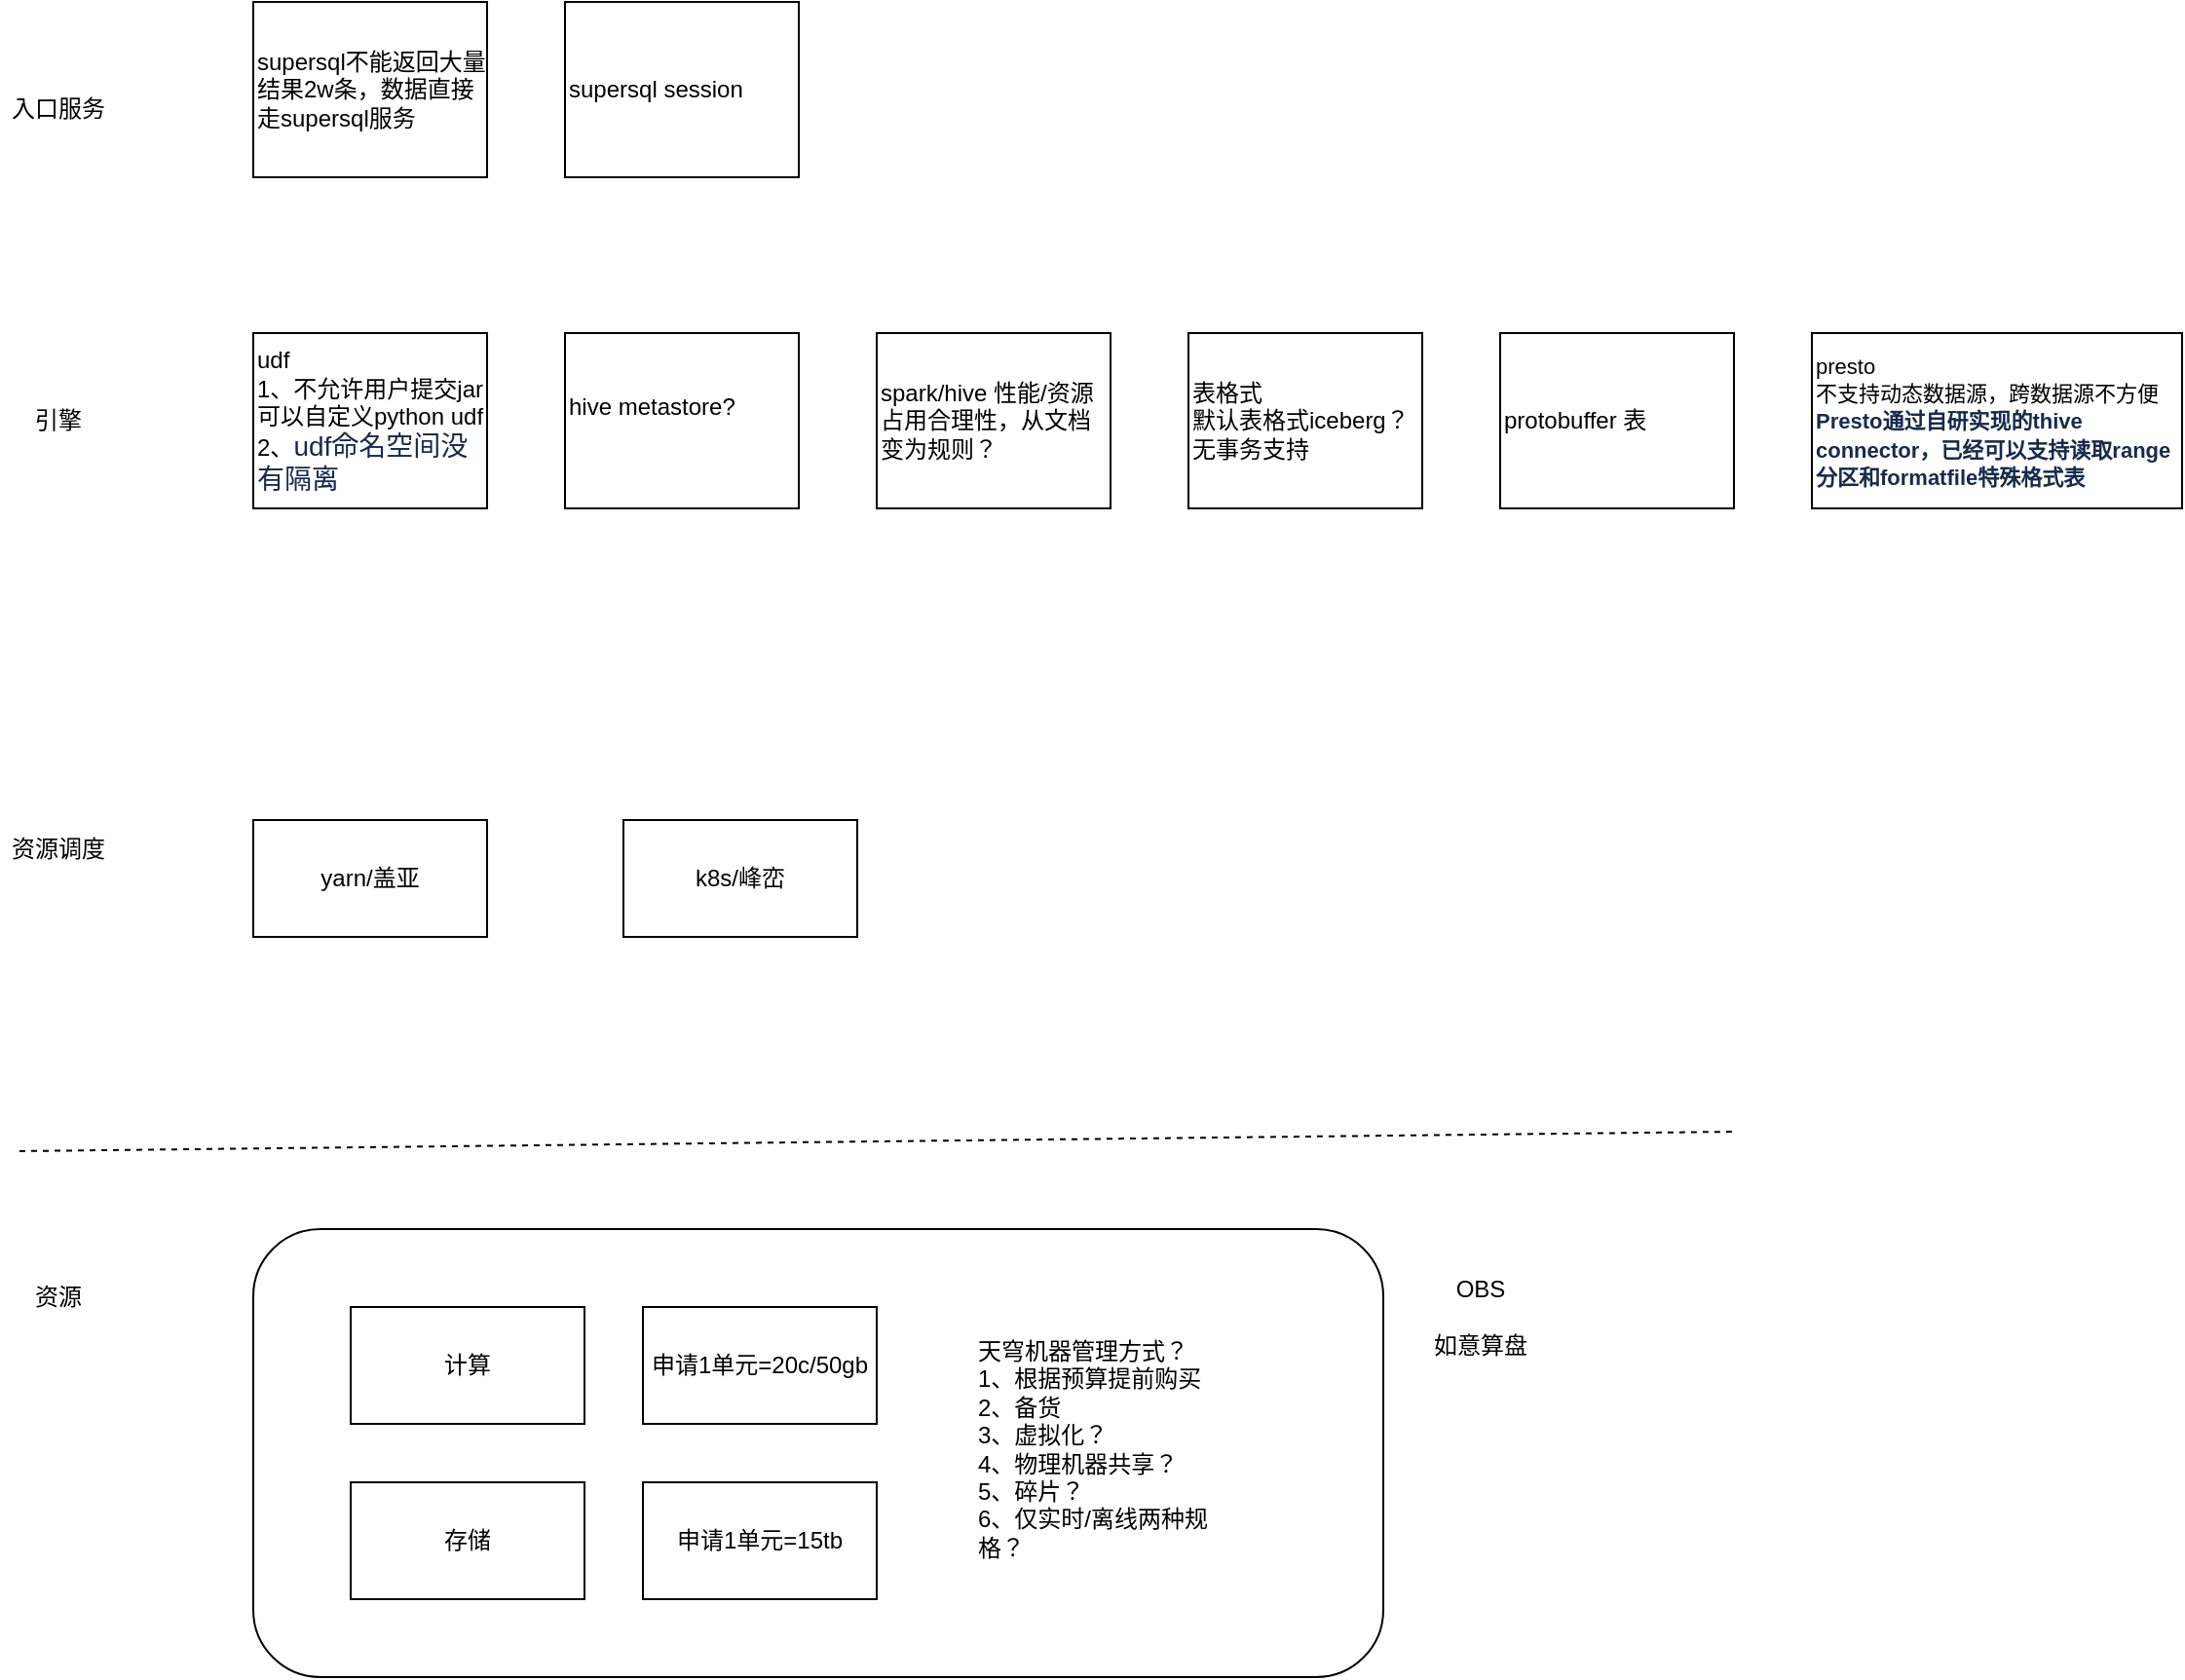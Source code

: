 <mxfile version="17.2.2" type="github">
  <diagram id="w5lNizewJa8qBjK9cvyz" name="Page-1">
    <mxGraphModel dx="2125" dy="1943" grid="1" gridSize="10" guides="1" tooltips="1" connect="1" arrows="1" fold="1" page="1" pageScale="1" pageWidth="827" pageHeight="1169" math="0" shadow="0">
      <root>
        <mxCell id="0" />
        <mxCell id="1" parent="0" />
        <mxCell id="q_4NkeSJCs-L6tbb3dVv-9" value="" style="rounded=1;whiteSpace=wrap;html=1;" vertex="1" parent="1">
          <mxGeometry x="60" y="380" width="580" height="230" as="geometry" />
        </mxCell>
        <mxCell id="q_4NkeSJCs-L6tbb3dVv-5" value="存储" style="rounded=0;whiteSpace=wrap;html=1;" vertex="1" parent="1">
          <mxGeometry x="110" y="510" width="120" height="60" as="geometry" />
        </mxCell>
        <mxCell id="q_4NkeSJCs-L6tbb3dVv-6" value="计算" style="rounded=0;whiteSpace=wrap;html=1;" vertex="1" parent="1">
          <mxGeometry x="110" y="420" width="120" height="60" as="geometry" />
        </mxCell>
        <mxCell id="q_4NkeSJCs-L6tbb3dVv-7" value="申请1单元=15tb" style="rounded=0;whiteSpace=wrap;html=1;" vertex="1" parent="1">
          <mxGeometry x="260" y="510" width="120" height="60" as="geometry" />
        </mxCell>
        <mxCell id="q_4NkeSJCs-L6tbb3dVv-8" value="申请1单元=20c/50gb" style="rounded=0;whiteSpace=wrap;html=1;" vertex="1" parent="1">
          <mxGeometry x="260" y="420" width="120" height="60" as="geometry" />
        </mxCell>
        <mxCell id="q_4NkeSJCs-L6tbb3dVv-10" value="天穹机器管理方式？&lt;br&gt;1、根据预算提前购买&lt;br&gt;2、备货&lt;br&gt;3、虚拟化？&lt;br&gt;4、物理机器共享？&lt;br&gt;5、碎片？&lt;br&gt;6、仅实时/离线两种规格？" style="text;html=1;strokeColor=none;fillColor=none;align=left;verticalAlign=middle;whiteSpace=wrap;rounded=0;" vertex="1" parent="1">
          <mxGeometry x="430" y="415" width="130" height="155" as="geometry" />
        </mxCell>
        <mxCell id="q_4NkeSJCs-L6tbb3dVv-11" value="OBS&lt;br&gt;&lt;br&gt;如意算盘" style="text;html=1;strokeColor=none;fillColor=none;align=center;verticalAlign=middle;whiteSpace=wrap;rounded=0;" vertex="1" parent="1">
          <mxGeometry x="660" y="410" width="60" height="30" as="geometry" />
        </mxCell>
        <mxCell id="q_4NkeSJCs-L6tbb3dVv-12" value="" style="endArrow=none;dashed=1;html=1;rounded=0;" edge="1" parent="1">
          <mxGeometry width="50" height="50" relative="1" as="geometry">
            <mxPoint x="-60" y="340" as="sourcePoint" />
            <mxPoint x="820" y="330" as="targetPoint" />
          </mxGeometry>
        </mxCell>
        <mxCell id="q_4NkeSJCs-L6tbb3dVv-14" value="资源" style="text;html=1;strokeColor=none;fillColor=none;align=center;verticalAlign=middle;whiteSpace=wrap;rounded=0;" vertex="1" parent="1">
          <mxGeometry x="-70" y="400" width="60" height="30" as="geometry" />
        </mxCell>
        <mxCell id="q_4NkeSJCs-L6tbb3dVv-15" value="yarn/盖亚" style="rounded=0;whiteSpace=wrap;html=1;" vertex="1" parent="1">
          <mxGeometry x="60" y="170" width="120" height="60" as="geometry" />
        </mxCell>
        <mxCell id="q_4NkeSJCs-L6tbb3dVv-16" value="资源调度" style="text;html=1;strokeColor=none;fillColor=none;align=center;verticalAlign=middle;whiteSpace=wrap;rounded=0;" vertex="1" parent="1">
          <mxGeometry x="-70" y="170" width="60" height="30" as="geometry" />
        </mxCell>
        <mxCell id="q_4NkeSJCs-L6tbb3dVv-17" value="引擎" style="text;html=1;strokeColor=none;fillColor=none;align=center;verticalAlign=middle;whiteSpace=wrap;rounded=0;" vertex="1" parent="1">
          <mxGeometry x="-70" y="-50" width="60" height="30" as="geometry" />
        </mxCell>
        <mxCell id="q_4NkeSJCs-L6tbb3dVv-18" value="udf&lt;br&gt;1、不允许用户提交jar&lt;br&gt;可以自定义python udf&lt;br&gt;2、&lt;span style=&quot;color: rgb(23 , 43 , 77) ; font-family: , &amp;#34;system-ui&amp;#34; , &amp;#34;segoe ui&amp;#34; , &amp;#34;roboto&amp;#34; , &amp;#34;oxygen&amp;#34; , &amp;#34;ubuntu&amp;#34; , &amp;#34;fira sans&amp;#34; , &amp;#34;droid sans&amp;#34; , &amp;#34;helvetica neue&amp;#34; , sans-serif ; font-size: 14px ; background-color: rgb(255 , 255 , 255)&quot;&gt;udf命名空间没有隔离&lt;/span&gt;" style="rounded=0;whiteSpace=wrap;html=1;align=left;" vertex="1" parent="1">
          <mxGeometry x="60" y="-80" width="120" height="90" as="geometry" />
        </mxCell>
        <mxCell id="q_4NkeSJCs-L6tbb3dVv-20" value="hive metastore?&lt;br&gt;&lt;br&gt;" style="rounded=0;whiteSpace=wrap;html=1;align=left;" vertex="1" parent="1">
          <mxGeometry x="220" y="-80" width="120" height="90" as="geometry" />
        </mxCell>
        <mxCell id="q_4NkeSJCs-L6tbb3dVv-21" value="spark/hive 性能/资源占用合理性，从文档变为规则？" style="rounded=0;whiteSpace=wrap;html=1;align=left;" vertex="1" parent="1">
          <mxGeometry x="380" y="-80" width="120" height="90" as="geometry" />
        </mxCell>
        <mxCell id="q_4NkeSJCs-L6tbb3dVv-22" value="k8s/峰峦" style="rounded=0;whiteSpace=wrap;html=1;" vertex="1" parent="1">
          <mxGeometry x="250" y="170" width="120" height="60" as="geometry" />
        </mxCell>
        <mxCell id="q_4NkeSJCs-L6tbb3dVv-23" value="表格式&lt;br&gt;&lt;span style=&quot;color: rgba(0 , 0 , 0 , 0) ; font-family: monospace ; font-size: 0px&quot;&gt;%3CmxGraphModel%3E%3Croot%3E%3CmxCell%20id%3D%220%22%2F%3E%3CmxCell%20id%3D%221%22%20parent%3D%220%22%2F%3E%3CmxCell%20id%3D%222%22%20value%3D%22spark%2Fhive%20%E6%80%A7%E8%83%BD%2F%E8%B5%84%E6%BA%90%E5%8D%A0%E7%94%A8%E5%90%88%E7%90%86%E6%80%A7%22%20style%3D%22rounded%3D0%3BwhiteSpace%3Dwrap%3Bhtml%3D1%3Balign%3Dleft%3B%22%20vertex%3D%221%22%20parent%3D%221%22%3E%3CmxGeometry%20x%3D%22380%22%20y%3D%22-80%22%20width%3D%22120%22%20height%3D%2290%22%20as%3D%22geometry%22%2F%3E%3C%2FmxCell%3E%3C%2Froot%3E%3C%2FmxGraphModel%3&lt;/span&gt;默认表格式iceberg？&lt;br&gt;无事务支持" style="rounded=0;whiteSpace=wrap;html=1;align=left;" vertex="1" parent="1">
          <mxGeometry x="540" y="-80" width="120" height="90" as="geometry" />
        </mxCell>
        <mxCell id="q_4NkeSJCs-L6tbb3dVv-24" value="protobuffer 表" style="rounded=0;whiteSpace=wrap;html=1;align=left;" vertex="1" parent="1">
          <mxGeometry x="700" y="-80" width="120" height="90" as="geometry" />
        </mxCell>
        <mxCell id="q_4NkeSJCs-L6tbb3dVv-25" value="入口服务" style="text;html=1;strokeColor=none;fillColor=none;align=center;verticalAlign=middle;whiteSpace=wrap;rounded=0;" vertex="1" parent="1">
          <mxGeometry x="-70" y="-210" width="60" height="30" as="geometry" />
        </mxCell>
        <mxCell id="q_4NkeSJCs-L6tbb3dVv-26" value="supersql不能返回大量结果2w条，数据直接走supersql服务" style="rounded=0;whiteSpace=wrap;html=1;align=left;" vertex="1" parent="1">
          <mxGeometry x="60" y="-250" width="120" height="90" as="geometry" />
        </mxCell>
        <mxCell id="q_4NkeSJCs-L6tbb3dVv-27" value="supersql session" style="rounded=0;whiteSpace=wrap;html=1;align=left;" vertex="1" parent="1">
          <mxGeometry x="220" y="-250" width="120" height="90" as="geometry" />
        </mxCell>
        <mxCell id="q_4NkeSJCs-L6tbb3dVv-28" value="&lt;font style=&quot;font-size: 11px&quot;&gt;presto&lt;br style=&quot;font-size: 11px&quot;&gt;不支持动态数据源，跨数据源不方便&lt;br style=&quot;font-size: 11px&quot;&gt;&lt;strong style=&quot;margin: 0px ; color: rgb(23 , 43 , 77) ; background-color: rgb(255 , 255 , 255) ; font-size: 11px&quot;&gt;Presto通过自研实现的thive connector，已经可以支持读取range分区和formatfile特殊格式表&lt;/strong&gt;&lt;/font&gt;" style="rounded=0;whiteSpace=wrap;html=1;align=left;" vertex="1" parent="1">
          <mxGeometry x="860" y="-80" width="190" height="90" as="geometry" />
        </mxCell>
      </root>
    </mxGraphModel>
  </diagram>
</mxfile>
